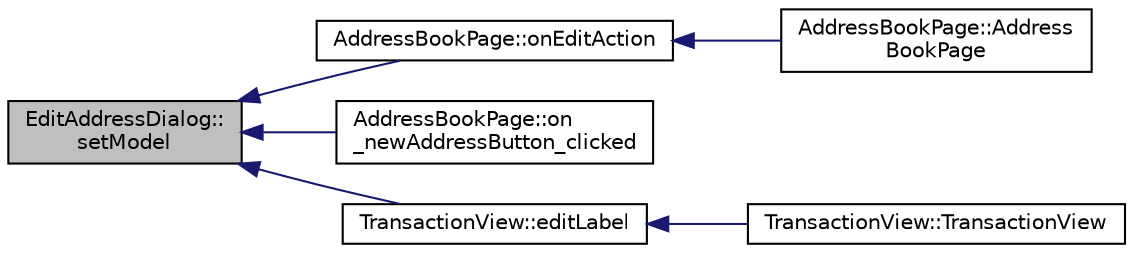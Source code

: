 digraph "EditAddressDialog::setModel"
{
  edge [fontname="Helvetica",fontsize="10",labelfontname="Helvetica",labelfontsize="10"];
  node [fontname="Helvetica",fontsize="10",shape=record];
  rankdir="LR";
  Node75 [label="EditAddressDialog::\lsetModel",height=0.2,width=0.4,color="black", fillcolor="grey75", style="filled", fontcolor="black"];
  Node75 -> Node76 [dir="back",color="midnightblue",fontsize="10",style="solid",fontname="Helvetica"];
  Node76 [label="AddressBookPage::onEditAction",height=0.2,width=0.4,color="black", fillcolor="white", style="filled",URL="$d3/d4a/class_address_book_page.html#a00b9dc5da59d39ae90af3ff41f8d9b76",tooltip="Edit currently selected address entry. "];
  Node76 -> Node77 [dir="back",color="midnightblue",fontsize="10",style="solid",fontname="Helvetica"];
  Node77 [label="AddressBookPage::Address\lBookPage",height=0.2,width=0.4,color="black", fillcolor="white", style="filled",URL="$d3/d4a/class_address_book_page.html#ad53c82a9181ae7627c06b9c49971ec52"];
  Node75 -> Node78 [dir="back",color="midnightblue",fontsize="10",style="solid",fontname="Helvetica"];
  Node78 [label="AddressBookPage::on\l_newAddressButton_clicked",height=0.2,width=0.4,color="black", fillcolor="white", style="filled",URL="$d3/d4a/class_address_book_page.html#a475ff4ad2ea6027032c95595914dc50a"];
  Node75 -> Node79 [dir="back",color="midnightblue",fontsize="10",style="solid",fontname="Helvetica"];
  Node79 [label="TransactionView::editLabel",height=0.2,width=0.4,color="black", fillcolor="white", style="filled",URL="$d2/d2c/class_transaction_view.html#a18817639384e53f94fc1ad956d7263d9"];
  Node79 -> Node80 [dir="back",color="midnightblue",fontsize="10",style="solid",fontname="Helvetica"];
  Node80 [label="TransactionView::TransactionView",height=0.2,width=0.4,color="black", fillcolor="white", style="filled",URL="$d2/d2c/class_transaction_view.html#a0c5e8b90206b4e8b8bf68dd7e319798f"];
}
